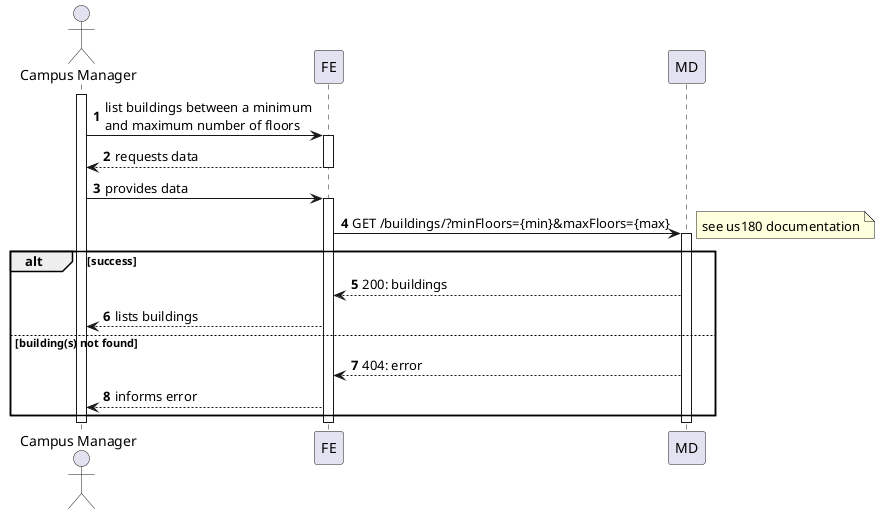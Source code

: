 @startuml
autonumber

actor "Campus Manager" as usr

participant "FE" as ui

participant "MD" as md

activate usr
    usr -> ui : list buildings between a minimum\nand maximum number of floors
    activate ui
        ui --> usr : requests data
    deactivate ui

    usr -> ui : provides data
    activate ui
        ui -> md : GET /buildings/?minFloors={min}&maxFloors={max}
        activate md
            note right : see us180 documentation
            alt success
                md --> ui : 200: buildings
                ui --> usr : lists buildings
            else building(s) not found
                md --> ui : 404: error
                ui --> usr : informs error
            end
        deactivate md
    deactivate ui
deactivate usr


@enduml
